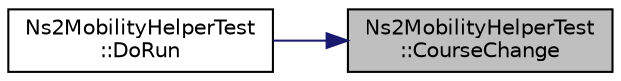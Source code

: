 digraph "Ns2MobilityHelperTest::CourseChange"
{
 // LATEX_PDF_SIZE
  edge [fontname="Helvetica",fontsize="10",labelfontname="Helvetica",labelfontsize="10"];
  node [fontname="Helvetica",fontsize="10",shape=record];
  rankdir="RL";
  Node1 [label="Ns2MobilityHelperTest\l::CourseChange",height=0.2,width=0.4,color="black", fillcolor="grey75", style="filled", fontcolor="black",tooltip="Listen for course change events."];
  Node1 -> Node2 [dir="back",color="midnightblue",fontsize="10",style="solid",fontname="Helvetica"];
  Node2 [label="Ns2MobilityHelperTest\l::DoRun",height=0.2,width=0.4,color="black", fillcolor="white", style="filled",URL="$class_ns2_mobility_helper_test.html#aa79cdb96d0a0882645114e6a088e8d60",tooltip="Go."];
}
